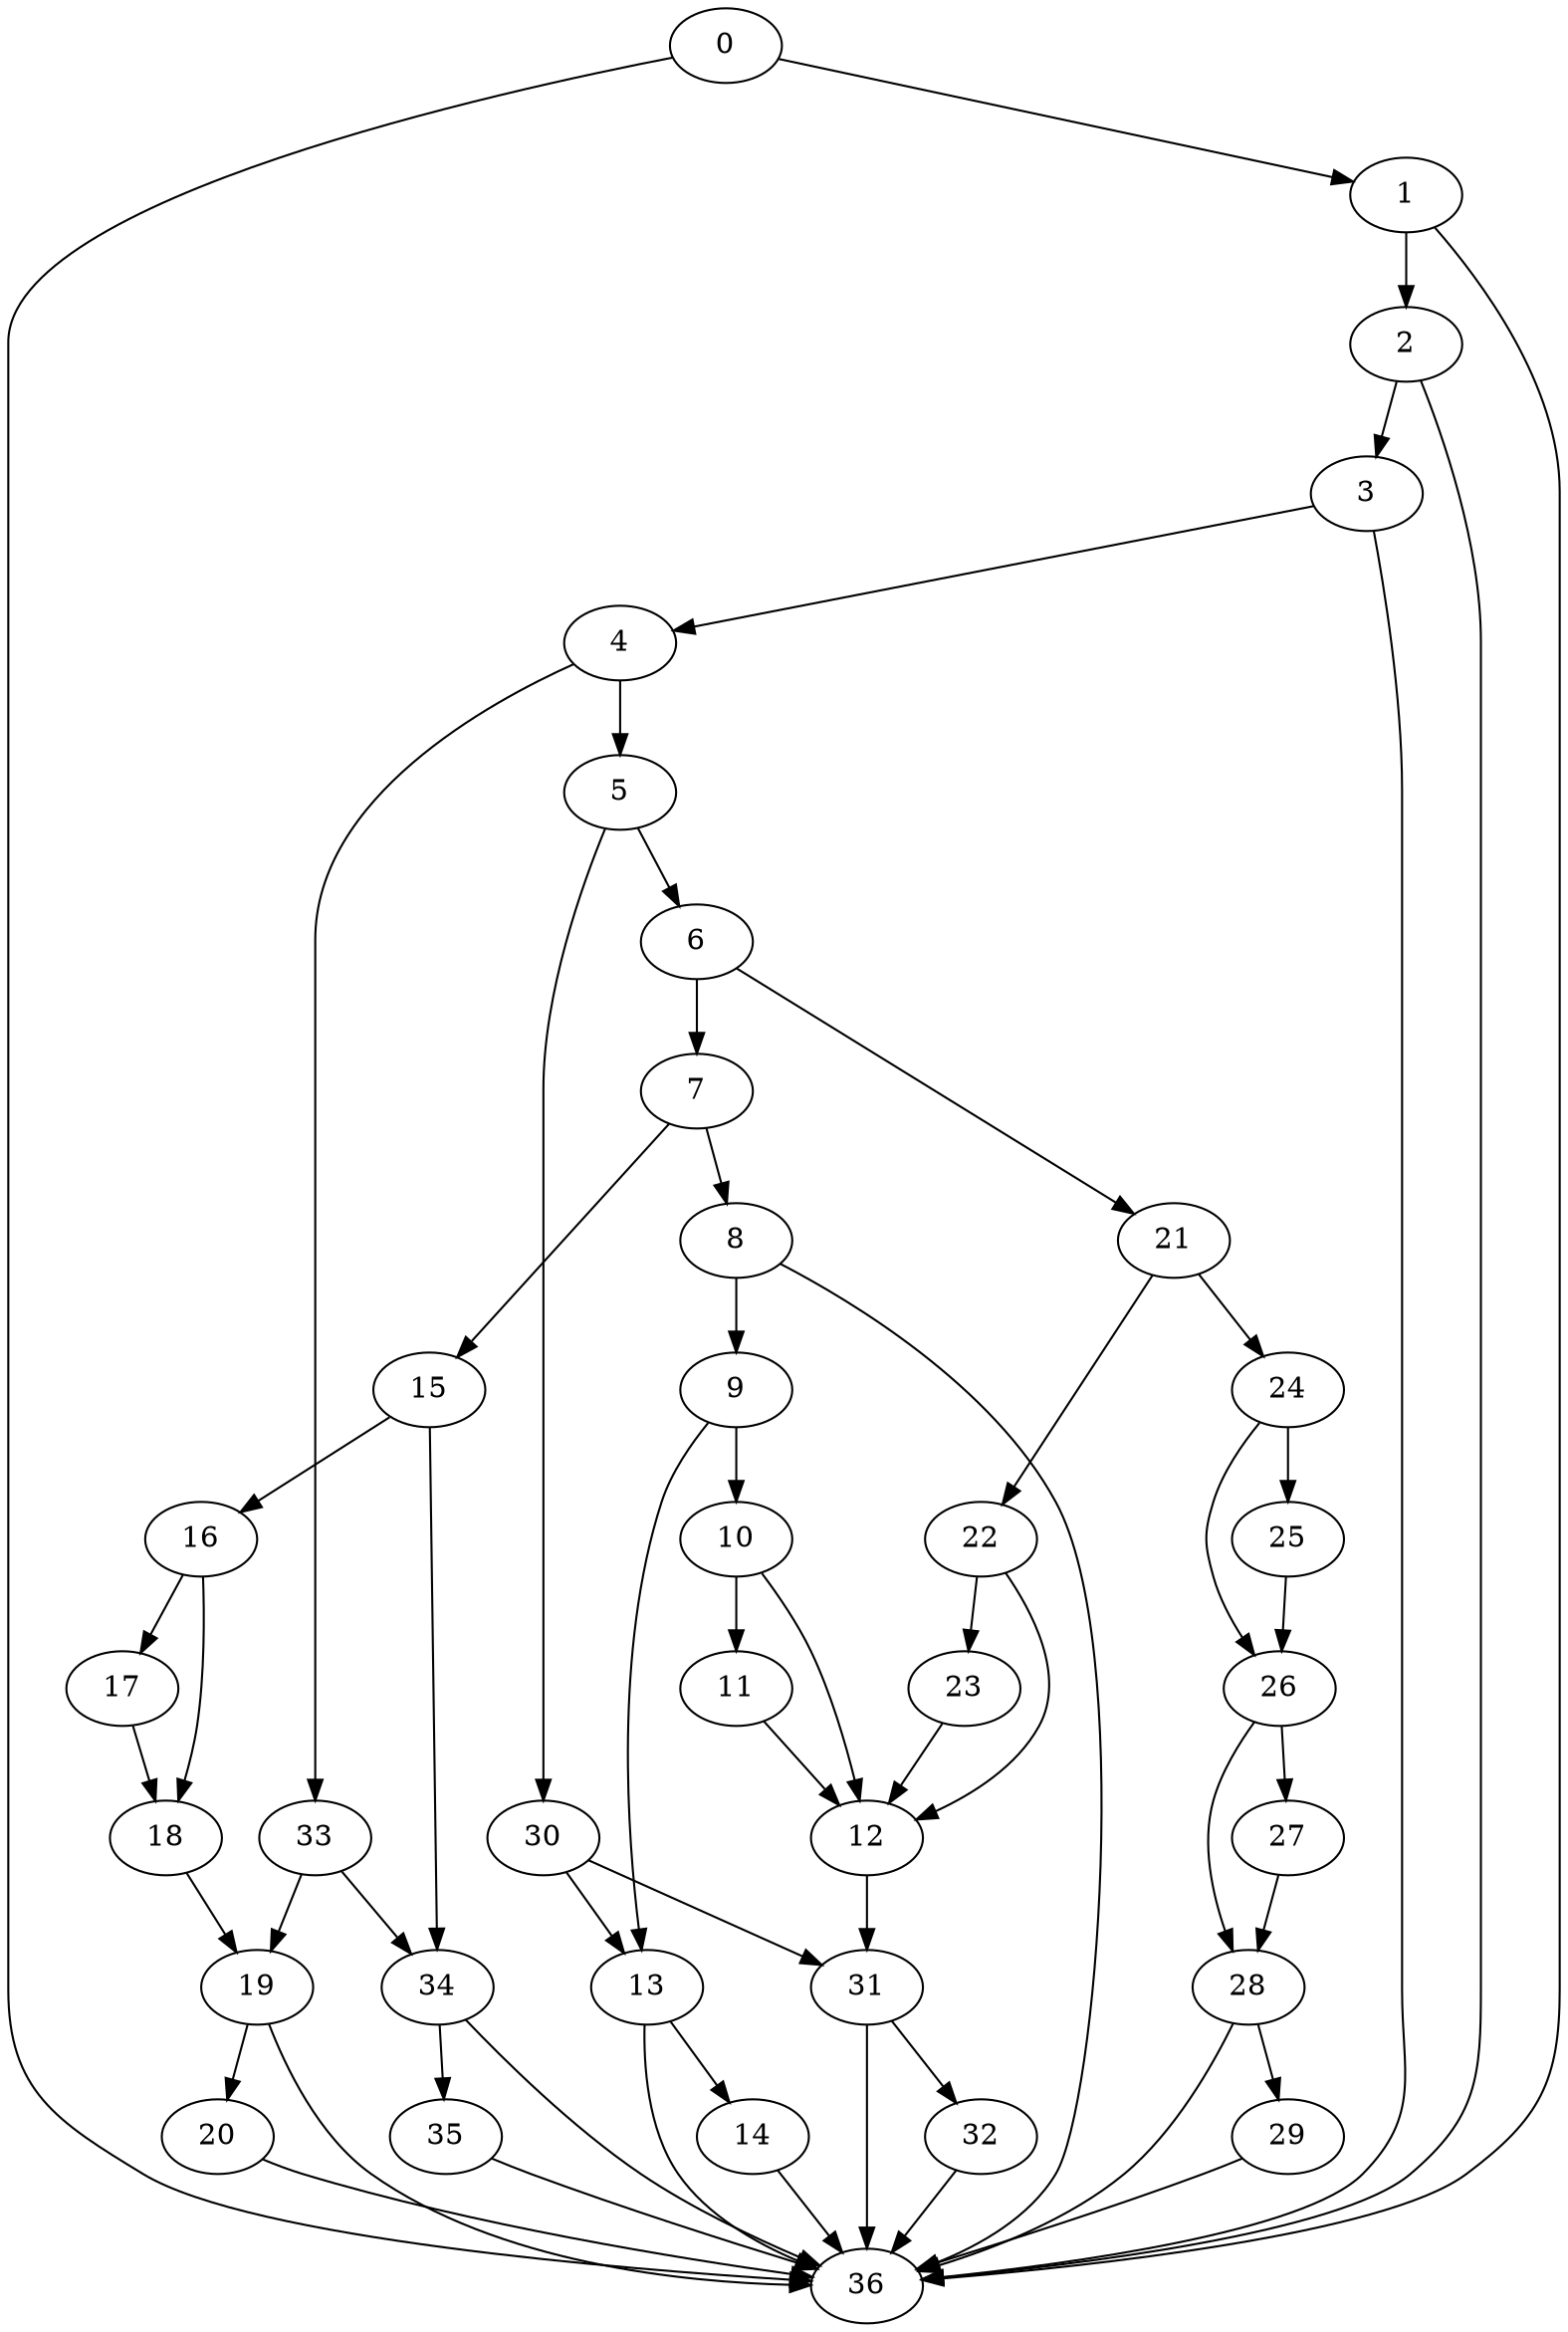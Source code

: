 digraph {
	0
	1
	2
	3
	4
	5
	6
	7
	8
	9
	10
	11
	12
	13
	14
	15
	16
	17
	18
	19
	20
	21
	22
	23
	24
	25
	26
	27
	28
	29
	30
	31
	32
	33
	34
	35
	36
	9 -> 13
	30 -> 13
	16 -> 17
	24 -> 25
	24 -> 26
	25 -> 26
	28 -> 29
	1 -> 2
	7 -> 8
	13 -> 14
	6 -> 21
	15 -> 16
	21 -> 22
	26 -> 27
	5 -> 30
	31 -> 32
	4 -> 33
	8 -> 9
	10 -> 11
	22 -> 23
	21 -> 24
	12 -> 31
	30 -> 31
	8 -> 36
	13 -> 36
	19 -> 36
	28 -> 36
	31 -> 36
	2 -> 36
	3 -> 36
	34 -> 36
	35 -> 36
	0 -> 36
	32 -> 36
	14 -> 36
	29 -> 36
	1 -> 36
	20 -> 36
	0 -> 1
	10 -> 12
	11 -> 12
	22 -> 12
	23 -> 12
	18 -> 19
	33 -> 19
	34 -> 35
	2 -> 3
	7 -> 15
	16 -> 18
	17 -> 18
	19 -> 20
	5 -> 6
	15 -> 34
	33 -> 34
	3 -> 4
	4 -> 5
	6 -> 7
	9 -> 10
	26 -> 28
	27 -> 28
}
